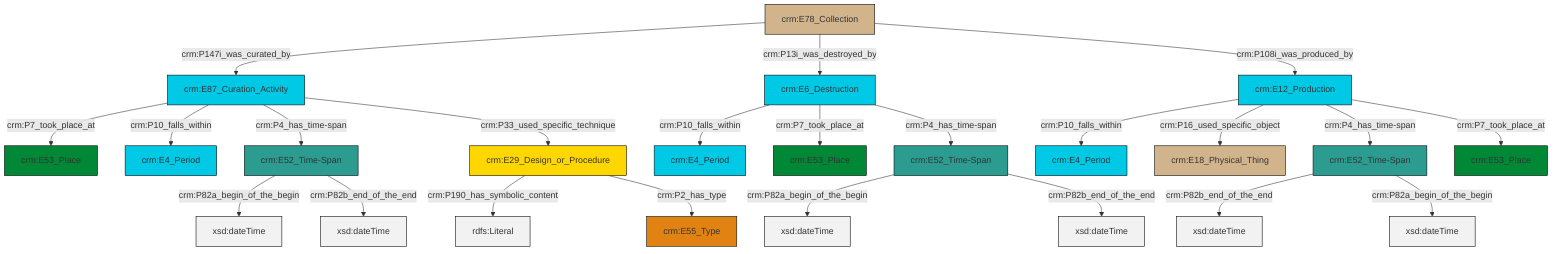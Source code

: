 graph TD
classDef Literal fill:#f2f2f2,stroke:#000000;
classDef CRM_Entity fill:#FFFFFF,stroke:#000000;
classDef Temporal_Entity fill:#00C9E6, stroke:#000000;
classDef Type fill:#E18312, stroke:#000000;
classDef Time-Span fill:#2C9C91, stroke:#000000;
classDef Appellation fill:#FFEB7F, stroke:#000000;
classDef Place fill:#008836, stroke:#000000;
classDef Persistent_Item fill:#B266B2, stroke:#000000;
classDef Conceptual_Object fill:#FFD700, stroke:#000000;
classDef Physical_Thing fill:#D2B48C, stroke:#000000;
classDef Actor fill:#f58aad, stroke:#000000;
classDef PC_Classes fill:#4ce600, stroke:#000000;
classDef Multi fill:#cccccc,stroke:#000000;

0["crm:E6_Destruction"]:::Temporal_Entity -->|crm:P10_falls_within| 1["crm:E4_Period"]:::Temporal_Entity
2["crm:E29_Design_or_Procedure"]:::Conceptual_Object -->|crm:P190_has_symbolic_content| 3[rdfs:Literal]:::Literal
4["crm:E12_Production"]:::Temporal_Entity -->|crm:P10_falls_within| 5["crm:E4_Period"]:::Temporal_Entity
6["crm:E78_Collection"]:::Physical_Thing -->|crm:P147i_was_curated_by| 7["crm:E87_Curation_Activity"]:::Temporal_Entity
11["crm:E52_Time-Span"]:::Time-Span -->|crm:P82a_begin_of_the_begin| 12[xsd:dateTime]:::Literal
0["crm:E6_Destruction"]:::Temporal_Entity -->|crm:P7_took_place_at| 9["crm:E53_Place"]:::Place
0["crm:E6_Destruction"]:::Temporal_Entity -->|crm:P4_has_time-span| 13["crm:E52_Time-Span"]:::Time-Span
11["crm:E52_Time-Span"]:::Time-Span -->|crm:P82b_end_of_the_end| 19[xsd:dateTime]:::Literal
4["crm:E12_Production"]:::Temporal_Entity -->|crm:P16_used_specific_object| 17["crm:E18_Physical_Thing"]:::Physical_Thing
4["crm:E12_Production"]:::Temporal_Entity -->|crm:P4_has_time-span| 21["crm:E52_Time-Span"]:::Time-Span
4["crm:E12_Production"]:::Temporal_Entity -->|crm:P7_took_place_at| 22["crm:E53_Place"]:::Place
7["crm:E87_Curation_Activity"]:::Temporal_Entity -->|crm:P7_took_place_at| 24["crm:E53_Place"]:::Place
7["crm:E87_Curation_Activity"]:::Temporal_Entity -->|crm:P10_falls_within| 25["crm:E4_Period"]:::Temporal_Entity
13["crm:E52_Time-Span"]:::Time-Span -->|crm:P82a_begin_of_the_begin| 27[xsd:dateTime]:::Literal
7["crm:E87_Curation_Activity"]:::Temporal_Entity -->|crm:P4_has_time-span| 11["crm:E52_Time-Span"]:::Time-Span
21["crm:E52_Time-Span"]:::Time-Span -->|crm:P82b_end_of_the_end| 29[xsd:dateTime]:::Literal
7["crm:E87_Curation_Activity"]:::Temporal_Entity -->|crm:P33_used_specific_technique| 2["crm:E29_Design_or_Procedure"]:::Conceptual_Object
13["crm:E52_Time-Span"]:::Time-Span -->|crm:P82b_end_of_the_end| 31[xsd:dateTime]:::Literal
6["crm:E78_Collection"]:::Physical_Thing -->|crm:P13i_was_destroyed_by| 0["crm:E6_Destruction"]:::Temporal_Entity
6["crm:E78_Collection"]:::Physical_Thing -->|crm:P108i_was_produced_by| 4["crm:E12_Production"]:::Temporal_Entity
21["crm:E52_Time-Span"]:::Time-Span -->|crm:P82a_begin_of_the_begin| 37[xsd:dateTime]:::Literal
2["crm:E29_Design_or_Procedure"]:::Conceptual_Object -->|crm:P2_has_type| 33["crm:E55_Type"]:::Type